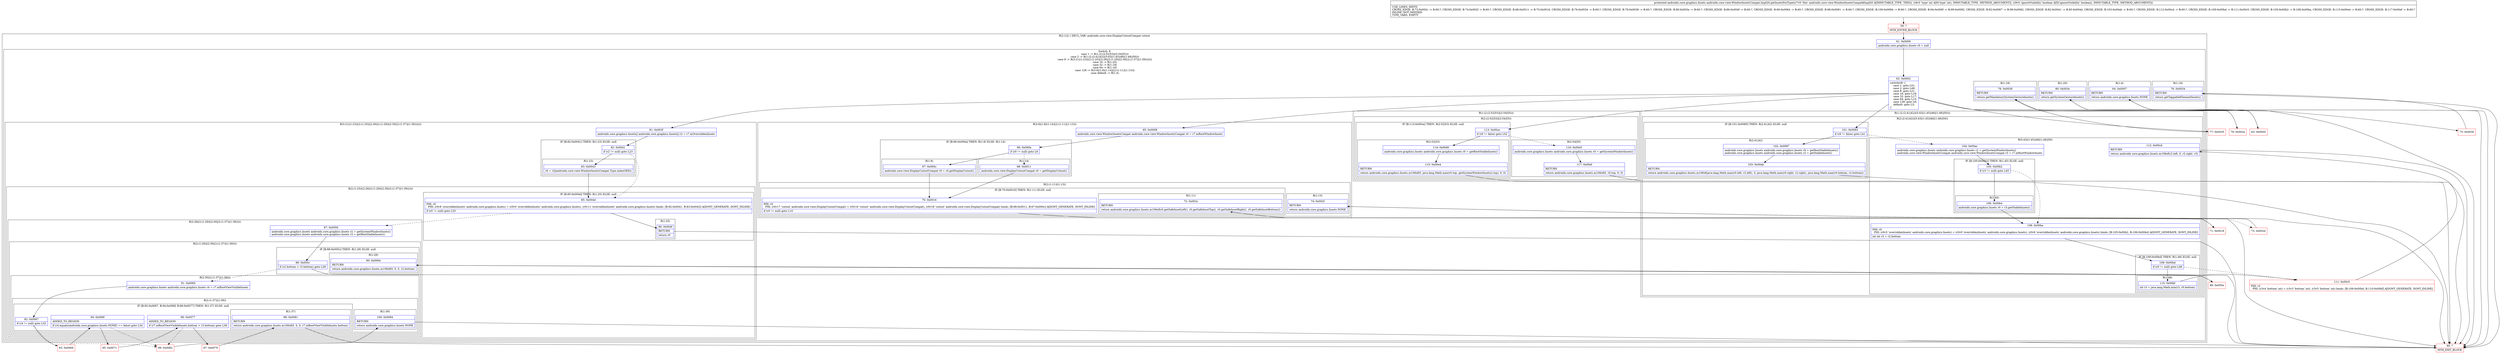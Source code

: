 digraph "CFG forandroidx.core.view.WindowInsetsCompat.Impl20.getInsetsForType(IZ)Landroidx\/core\/graphics\/Insets;" {
subgraph cluster_Region_653995797 {
label = "R(2:1|2) | DECL_VAR: androidx.core.view.DisplayCutoutCompat cutout\l";
node [shape=record,color=blue];
Node_61 [shape=record,label="{61\:\ 0x0000|androidx.core.graphics.Insets r0 = null\l}"];
subgraph cluster_SwitchRegion_1141255120 {
label = "Switch: 8
 case 1 -> R(1:(2:(2:52|53)|(2:54|55)))
 case 2 -> R(1:(2:(2:41|42)|(5:43|(1:45)|46|(1:48)|50)))
 case 8 -> R(3:21|(1:23)|(2:(1:25)|(2:26|(2:(1:29)|(2:30|(2:(1:37)|(1:39)))))))
 case 16 -> R(1:20)
 case 32 -> R(1:18)
 case 64 -> R(1:16)
 case 128 -> R(3:6|(1:8)(1:14)|(2:(1:11)|(1:13)))
 case default -> R(1:4)";
node [shape=record,color=blue];
Node_62 [shape=record,label="{62\:\ 0x0002|switch(r8) \{\l    case 1: goto L51;\l    case 2: goto L40;\l    case 8: goto L21;\l    case 16: goto L19;\l    case 32: goto L17;\l    case 64: goto L15;\l    case 128: goto L6;\l    default: goto L3;\l\}\l}"];
subgraph cluster_Region_98078049 {
label = "R(1:(2:(2:52|53)|(2:54|55)))";
node [shape=record,color=blue];
subgraph cluster_Region_983630618 {
label = "R(2:(2:52|53)|(2:54|55))";
node [shape=record,color=blue];
subgraph cluster_IfRegion_1204560285 {
label = "IF [B:113:0x00ce] THEN: R(2:52|53) ELSE: null";
node [shape=record,color=blue];
Node_113 [shape=record,label="{113\:\ 0x00ce|if (r9 != false) goto L52\l}"];
subgraph cluster_Region_1933501008 {
label = "R(2:52|53)";
node [shape=record,color=blue];
Node_114 [shape=record,label="{114\:\ 0x00d0|androidx.core.graphics.Insets androidx.core.graphics.Insets r0 = getRootStableInsets()\l}"];
Node_115 [shape=record,label="{115\:\ 0x00e4|RETURN\l|return androidx.core.graphics.Insets.m106of(0, java.lang.Math.max(r0.top, getSystemWindowInsets().top), 0, 0)\l}"];
}
}
subgraph cluster_Region_1079263169 {
label = "R(2:54|55)";
node [shape=record,color=blue];
Node_116 [shape=record,label="{116\:\ 0x00e5|androidx.core.graphics.Insets androidx.core.graphics.Insets r0 = getSystemWindowInsets()\l}"];
Node_117 [shape=record,label="{117\:\ 0x00ef|RETURN\l|return androidx.core.graphics.Insets.m106of(0, r0.top, 0, 0)\l}"];
}
}
}
subgraph cluster_Region_853662239 {
label = "R(1:(2:(2:41|42)|(5:43|(1:45)|46|(1:48)|50)))";
node [shape=record,color=blue];
subgraph cluster_Region_1930685095 {
label = "R(2:(2:41|42)|(5:43|(1:45)|46|(1:48)|50))";
node [shape=record,color=blue];
subgraph cluster_IfRegion_1092128268 {
label = "IF [B:101:0x0085] THEN: R(2:41|42) ELSE: null";
node [shape=record,color=blue];
Node_101 [shape=record,label="{101\:\ 0x0085|if (r9 != false) goto L41\l}"];
subgraph cluster_Region_794734756 {
label = "R(2:41|42)";
node [shape=record,color=blue];
Node_102 [shape=record,label="{102\:\ 0x0087|androidx.core.graphics.Insets androidx.core.graphics.Insets r0 = getRootStableInsets()\landroidx.core.graphics.Insets androidx.core.graphics.Insets r2 = getStableInsets()\l}"];
Node_103 [shape=record,label="{103\:\ 0x00ab|RETURN\l|return androidx.core.graphics.Insets.m106of(java.lang.Math.max(r0.left, r2.left), 0, java.lang.Math.max(r0.right, r2.right), java.lang.Math.max(r0.bottom, r2.bottom))\l}"];
}
}
subgraph cluster_Region_1116906787 {
label = "R(5:43|(1:45)|46|(1:48)|50)";
node [shape=record,color=blue];
Node_104 [shape=record,label="{104\:\ 0x00ac|androidx.core.graphics.Insets androidx.core.graphics.Insets r2 = getSystemWindowInsets()\landroidx.core.view.WindowInsetsCompat androidx.core.view.WindowInsetsCompat r3 = r7.mRootWindowInsets\l}"];
subgraph cluster_IfRegion_1318401152 {
label = "IF [B:105:0x00b2] THEN: R(1:45) ELSE: null";
node [shape=record,color=blue];
Node_105 [shape=record,label="{105\:\ 0x00b2|if (r3 != null) goto L45\l}"];
subgraph cluster_Region_221710480 {
label = "R(1:45)";
node [shape=record,color=blue];
Node_106 [shape=record,label="{106\:\ 0x00b4|androidx.core.graphics.Insets r0 = r3.getStableInsets()\l}"];
}
}
Node_108 [shape=record,label="{108\:\ 0x00ba|PHI: r0 \l  PHI: (r0v5 'overriddenInsets' androidx.core.graphics.Insets) = (r0v0 'overriddenInsets' androidx.core.graphics.Insets), (r0v6 'overriddenInsets' androidx.core.graphics.Insets) binds: [B:105:0x00b2, B:106:0x00b4] A[DONT_GENERATE, DONT_INLINE]\l|int int r3 = r2.bottom\l}"];
subgraph cluster_IfRegion_629224613 {
label = "IF [B:109:0x00bd] THEN: R(1:48) ELSE: null";
node [shape=record,color=blue];
Node_109 [shape=record,label="{109\:\ 0x00bd|if (r0 != null) goto L48\l}"];
subgraph cluster_Region_1526539399 {
label = "R(1:48)";
node [shape=record,color=blue];
Node_110 [shape=record,label="{110\:\ 0x00bf|int r3 = java.lang.Math.min(r3, r0.bottom)\l}"];
}
}
Node_112 [shape=record,label="{112\:\ 0x00cd|RETURN\l|return androidx.core.graphics.Insets.m106of(r2.left, 0, r2.right, r3)\l}"];
}
}
}
subgraph cluster_Region_737602429 {
label = "R(3:21|(1:23)|(2:(1:25)|(2:26|(2:(1:29)|(2:30|(2:(1:37)|(1:39)))))))";
node [shape=record,color=blue];
Node_81 [shape=record,label="{81\:\ 0x003f|androidx.core.graphics.Insets[] androidx.core.graphics.Insets[] r2 = r7.mOverriddenInsets\l}"];
subgraph cluster_IfRegion_2090526877 {
label = "IF [B:82:0x0041] THEN: R(1:23) ELSE: null";
node [shape=record,color=blue];
Node_82 [shape=record,label="{82\:\ 0x0041|if (r2 != null) goto L23\l}"];
subgraph cluster_Region_2124398435 {
label = "R(1:23)";
node [shape=record,color=blue];
Node_83 [shape=record,label="{83\:\ 0x0043|r0 = r2[androidx.core.view.WindowInsetsCompat.Type.indexOf(8)]\l}"];
}
}
subgraph cluster_Region_1744740219 {
label = "R(2:(1:25)|(2:26|(2:(1:29)|(2:30|(2:(1:37)|(1:39))))))";
node [shape=record,color=blue];
subgraph cluster_IfRegion_1866192064 {
label = "IF [B:85:0x004d] THEN: R(1:25) ELSE: null";
node [shape=record,color=blue];
Node_85 [shape=record,label="{85\:\ 0x004d|PHI: r0 \l  PHI: (r0v8 'overriddenInsets' androidx.core.graphics.Insets) = (r0v0 'overriddenInsets' androidx.core.graphics.Insets), (r0v11 'overriddenInsets' androidx.core.graphics.Insets) binds: [B:82:0x0041, B:83:0x0043] A[DONT_GENERATE, DONT_INLINE]\l|if (r0 != null) goto L25\l}"];
subgraph cluster_Region_1826360035 {
label = "R(1:25)";
node [shape=record,color=blue];
Node_86 [shape=record,label="{86\:\ 0x004f|RETURN\l|return r0\l}"];
}
}
subgraph cluster_Region_466416314 {
label = "R(2:26|(2:(1:29)|(2:30|(2:(1:37)|(1:39)))))";
node [shape=record,color=blue];
Node_87 [shape=record,label="{87\:\ 0x0050|androidx.core.graphics.Insets androidx.core.graphics.Insets r2 = getSystemWindowInsets()\landroidx.core.graphics.Insets androidx.core.graphics.Insets r3 = getRootStableInsets()\l}"];
subgraph cluster_Region_1542688953 {
label = "R(2:(1:29)|(2:30|(2:(1:37)|(1:39))))";
node [shape=record,color=blue];
subgraph cluster_IfRegion_1095609079 {
label = "IF [B:88:0x005c] THEN: R(1:29) ELSE: null";
node [shape=record,color=blue];
Node_88 [shape=record,label="{88\:\ 0x005c|if (r2.bottom \> r3.bottom) goto L28\l}"];
subgraph cluster_Region_1568414880 {
label = "R(1:29)";
node [shape=record,color=blue];
Node_90 [shape=record,label="{90\:\ 0x0064|RETURN\l|return androidx.core.graphics.Insets.m106of(0, 0, 0, r2.bottom)\l}"];
}
}
subgraph cluster_Region_170704091 {
label = "R(2:30|(2:(1:37)|(1:39)))";
node [shape=record,color=blue];
Node_91 [shape=record,label="{91\:\ 0x0065|androidx.core.graphics.Insets androidx.core.graphics.Insets r4 = r7.mRootViewVisibleInsets\l}"];
subgraph cluster_Region_928587698 {
label = "R(2:(1:37)|(1:39))";
node [shape=record,color=blue];
subgraph cluster_IfRegion_1988741522 {
label = "IF [B:92:0x0067, B:94:0x006f, B:96:0x0077] THEN: R(1:37) ELSE: null";
node [shape=record,color=blue];
Node_92 [shape=record,label="{92\:\ 0x0067|if (r4 != null) goto L32\l}"];
Node_94 [shape=record,label="{94\:\ 0x006f|ADDED_TO_REGION\l|if (r4.equals(androidx.core.graphics.Insets.NONE) == false) goto L34\l}"];
Node_96 [shape=record,label="{96\:\ 0x0077|ADDED_TO_REGION\l|if (r7.mRootViewVisibleInsets.bottom \> r3.bottom) goto L36\l}"];
subgraph cluster_Region_842309563 {
label = "R(1:37)";
node [shape=record,color=blue];
Node_98 [shape=record,label="{98\:\ 0x0081|RETURN\l|return androidx.core.graphics.Insets.m106of(0, 0, 0, r7.mRootViewVisibleInsets.bottom)\l}"];
}
}
subgraph cluster_Region_555932609 {
label = "R(1:39)";
node [shape=record,color=blue];
Node_100 [shape=record,label="{100\:\ 0x0084|RETURN\l|return androidx.core.graphics.Insets.NONE\l}"];
}
}
}
}
}
}
}
subgraph cluster_Region_1712582916 {
label = "R(1:20)";
node [shape=record,color=blue];
Node_80 [shape=record,label="{80\:\ 0x003e|RETURN\l|return getSystemGestureInsets()\l}"];
}
subgraph cluster_Region_424204027 {
label = "R(1:18)";
node [shape=record,color=blue];
Node_78 [shape=record,label="{78\:\ 0x0039|RETURN\l|return getMandatorySystemGestureInsets()\l}"];
}
subgraph cluster_Region_253184814 {
label = "R(1:16)";
node [shape=record,color=blue];
Node_76 [shape=record,label="{76\:\ 0x0034|RETURN\l|return getTappableElementInsets()\l}"];
}
subgraph cluster_Region_647669115 {
label = "R(3:6|(1:8)(1:14)|(2:(1:11)|(1:13)))";
node [shape=record,color=blue];
Node_65 [shape=record,label="{65\:\ 0x0008|androidx.core.view.WindowInsetsCompat androidx.core.view.WindowInsetsCompat r0 = r7.mRootWindowInsets\l}"];
subgraph cluster_IfRegion_465445908 {
label = "IF [B:66:0x000a] THEN: R(1:8) ELSE: R(1:14)";
node [shape=record,color=blue];
Node_66 [shape=record,label="{66\:\ 0x000a|if (r0 != null) goto L8\l}"];
subgraph cluster_Region_591637416 {
label = "R(1:8)";
node [shape=record,color=blue];
Node_67 [shape=record,label="{67\:\ 0x000c|androidx.core.view.DisplayCutoutCompat r0 = r0.getDisplayCutout()\l}"];
}
subgraph cluster_Region_1281757567 {
label = "R(1:14)";
node [shape=record,color=blue];
Node_68 [shape=record,label="{68\:\ 0x0011|androidx.core.view.DisplayCutoutCompat r0 = getDisplayCutout()\l}"];
}
}
subgraph cluster_Region_953968094 {
label = "R(2:(1:11)|(1:13))";
node [shape=record,color=blue];
subgraph cluster_IfRegion_1102981136 {
label = "IF [B:70:0x0016] THEN: R(1:11) ELSE: null";
node [shape=record,color=blue];
Node_70 [shape=record,label="{70\:\ 0x0016|PHI: r0 \l  PHI: (r0v17 'cutout' androidx.core.view.DisplayCutoutCompat) = (r0v16 'cutout' androidx.core.view.DisplayCutoutCompat), (r0v18 'cutout' androidx.core.view.DisplayCutoutCompat) binds: [B:68:0x0011, B:67:0x000c] A[DONT_GENERATE, DONT_INLINE]\l|if (r0 != null) goto L10\l}"];
subgraph cluster_Region_513720786 {
label = "R(1:11)";
node [shape=record,color=blue];
Node_72 [shape=record,label="{72\:\ 0x002c|RETURN\l|return androidx.core.graphics.Insets.m106of(r0.getSafeInsetLeft(), r0.getSafeInsetTop(), r0.getSafeInsetRight(), r0.getSafeInsetBottom())\l}"];
}
}
subgraph cluster_Region_728086292 {
label = "R(1:13)";
node [shape=record,color=blue];
Node_74 [shape=record,label="{74\:\ 0x002f|RETURN\l|return androidx.core.graphics.Insets.NONE\l}"];
}
}
}
subgraph cluster_Region_1884079411 {
label = "R(1:4)";
node [shape=record,color=blue];
Node_64 [shape=record,label="{64\:\ 0x0007|RETURN\l|return androidx.core.graphics.Insets.NONE\l}"];
}
}
}
Node_59 [shape=record,color=red,label="{59\:\ ?|MTH_ENTER_BLOCK\l}"];
Node_63 [shape=record,color=red,label="{63\:\ 0x0005}"];
Node_60 [shape=record,color=red,label="{60\:\ ?|MTH_EXIT_BLOCK\l}"];
Node_71 [shape=record,color=red,label="{71\:\ 0x0018}"];
Node_73 [shape=record,color=red,label="{73\:\ 0x002d}"];
Node_75 [shape=record,color=red,label="{75\:\ 0x0030}"];
Node_77 [shape=record,color=red,label="{77\:\ 0x0035}"];
Node_79 [shape=record,color=red,label="{79\:\ 0x003a}"];
Node_89 [shape=record,color=red,label="{89\:\ 0x005e}"];
Node_93 [shape=record,color=red,label="{93\:\ 0x0069}"];
Node_95 [shape=record,color=red,label="{95\:\ 0x0071}"];
Node_97 [shape=record,color=red,label="{97\:\ 0x0079}"];
Node_99 [shape=record,color=red,label="{99\:\ 0x0082}"];
Node_111 [shape=record,color=red,label="{111\:\ 0x00c5|PHI: r3 \l  PHI: (r3v4 'bottom' int) = (r3v3 'bottom' int), (r3v5 'bottom' int) binds: [B:109:0x00bd, B:110:0x00bf] A[DONT_GENERATE, DONT_INLINE]\l}"];
MethodNode[shape=record,label="{protected androidx.core.graphics.Insets androidx.core.view.WindowInsetsCompat.Impl20.getInsetsForType((r7v0 'this' androidx.core.view.WindowInsetsCompat$Impl20 A[IMMUTABLE_TYPE, THIS]), (r8v0 'type' int A[D('type' int), IMMUTABLE_TYPE, METHOD_ARGUMENT]), (r9v0 'ignoreVisibility' boolean A[D('ignoreVisibility' boolean), IMMUTABLE_TYPE, METHOD_ARGUMENT]))  | USE_LINES_HINTS\lCROSS_EDGE: B:72:0x002c \-\> B:60:?, CROSS_EDGE: B:74:0x002f \-\> B:60:?, CROSS_EDGE: B:68:0x0011 \-\> B:70:0x0016, CROSS_EDGE: B:76:0x0034 \-\> B:60:?, CROSS_EDGE: B:78:0x0039 \-\> B:60:?, CROSS_EDGE: B:80:0x003e \-\> B:60:?, CROSS_EDGE: B:86:0x004f \-\> B:60:?, CROSS_EDGE: B:90:0x0064 \-\> B:60:?, CROSS_EDGE: B:98:0x0081 \-\> B:60:?, CROSS_EDGE: B:100:0x0084 \-\> B:60:?, CROSS_EDGE: B:94:0x006f \-\> B:99:0x0082, CROSS_EDGE: B:92:0x0067 \-\> B:99:0x0082, CROSS_EDGE: B:82:0x0041 \-\> B:85:0x004d, CROSS_EDGE: B:103:0x00ab \-\> B:60:?, CROSS_EDGE: B:112:0x00cd \-\> B:60:?, CROSS_EDGE: B:109:0x00bd \-\> B:111:0x00c5, CROSS_EDGE: B:105:0x00b2 \-\> B:108:0x00ba, CROSS_EDGE: B:115:0x00e4 \-\> B:60:?, CROSS_EDGE: B:117:0x00ef \-\> B:60:?\lINLINE_NOT_NEEDED\lTYPE_VARS: EMPTY\l}"];
MethodNode -> Node_59;Node_61 -> Node_62;
Node_62 -> Node_63;
Node_62 -> Node_65;
Node_62 -> Node_75;
Node_62 -> Node_77;
Node_62 -> Node_79;
Node_62 -> Node_81;
Node_62 -> Node_101;
Node_62 -> Node_113;
Node_113 -> Node_114;
Node_113 -> Node_116[style=dashed];
Node_114 -> Node_115;
Node_115 -> Node_60;
Node_116 -> Node_117;
Node_117 -> Node_60;
Node_101 -> Node_102;
Node_101 -> Node_104[style=dashed];
Node_102 -> Node_103;
Node_103 -> Node_60;
Node_104 -> Node_105;
Node_105 -> Node_106;
Node_105 -> Node_108[style=dashed];
Node_106 -> Node_108;
Node_108 -> Node_109;
Node_109 -> Node_110;
Node_109 -> Node_111[style=dashed];
Node_110 -> Node_111;
Node_112 -> Node_60;
Node_81 -> Node_82;
Node_82 -> Node_83;
Node_82 -> Node_85[style=dashed];
Node_83 -> Node_85;
Node_85 -> Node_86;
Node_85 -> Node_87[style=dashed];
Node_86 -> Node_60;
Node_87 -> Node_88;
Node_88 -> Node_89;
Node_88 -> Node_91[style=dashed];
Node_90 -> Node_60;
Node_91 -> Node_92;
Node_92 -> Node_93;
Node_92 -> Node_99[style=dashed];
Node_94 -> Node_95;
Node_94 -> Node_99[style=dashed];
Node_96 -> Node_97;
Node_96 -> Node_99[style=dashed];
Node_98 -> Node_60;
Node_100 -> Node_60;
Node_80 -> Node_60;
Node_78 -> Node_60;
Node_76 -> Node_60;
Node_65 -> Node_66;
Node_66 -> Node_67;
Node_66 -> Node_68[style=dashed];
Node_67 -> Node_70;
Node_68 -> Node_70;
Node_70 -> Node_71;
Node_70 -> Node_73[style=dashed];
Node_72 -> Node_60;
Node_74 -> Node_60;
Node_64 -> Node_60;
Node_59 -> Node_61;
Node_63 -> Node_64;
Node_71 -> Node_72;
Node_73 -> Node_74;
Node_75 -> Node_76;
Node_77 -> Node_78;
Node_79 -> Node_80;
Node_89 -> Node_90;
Node_93 -> Node_94;
Node_95 -> Node_96;
Node_97 -> Node_98;
Node_99 -> Node_100;
Node_111 -> Node_112;
}

